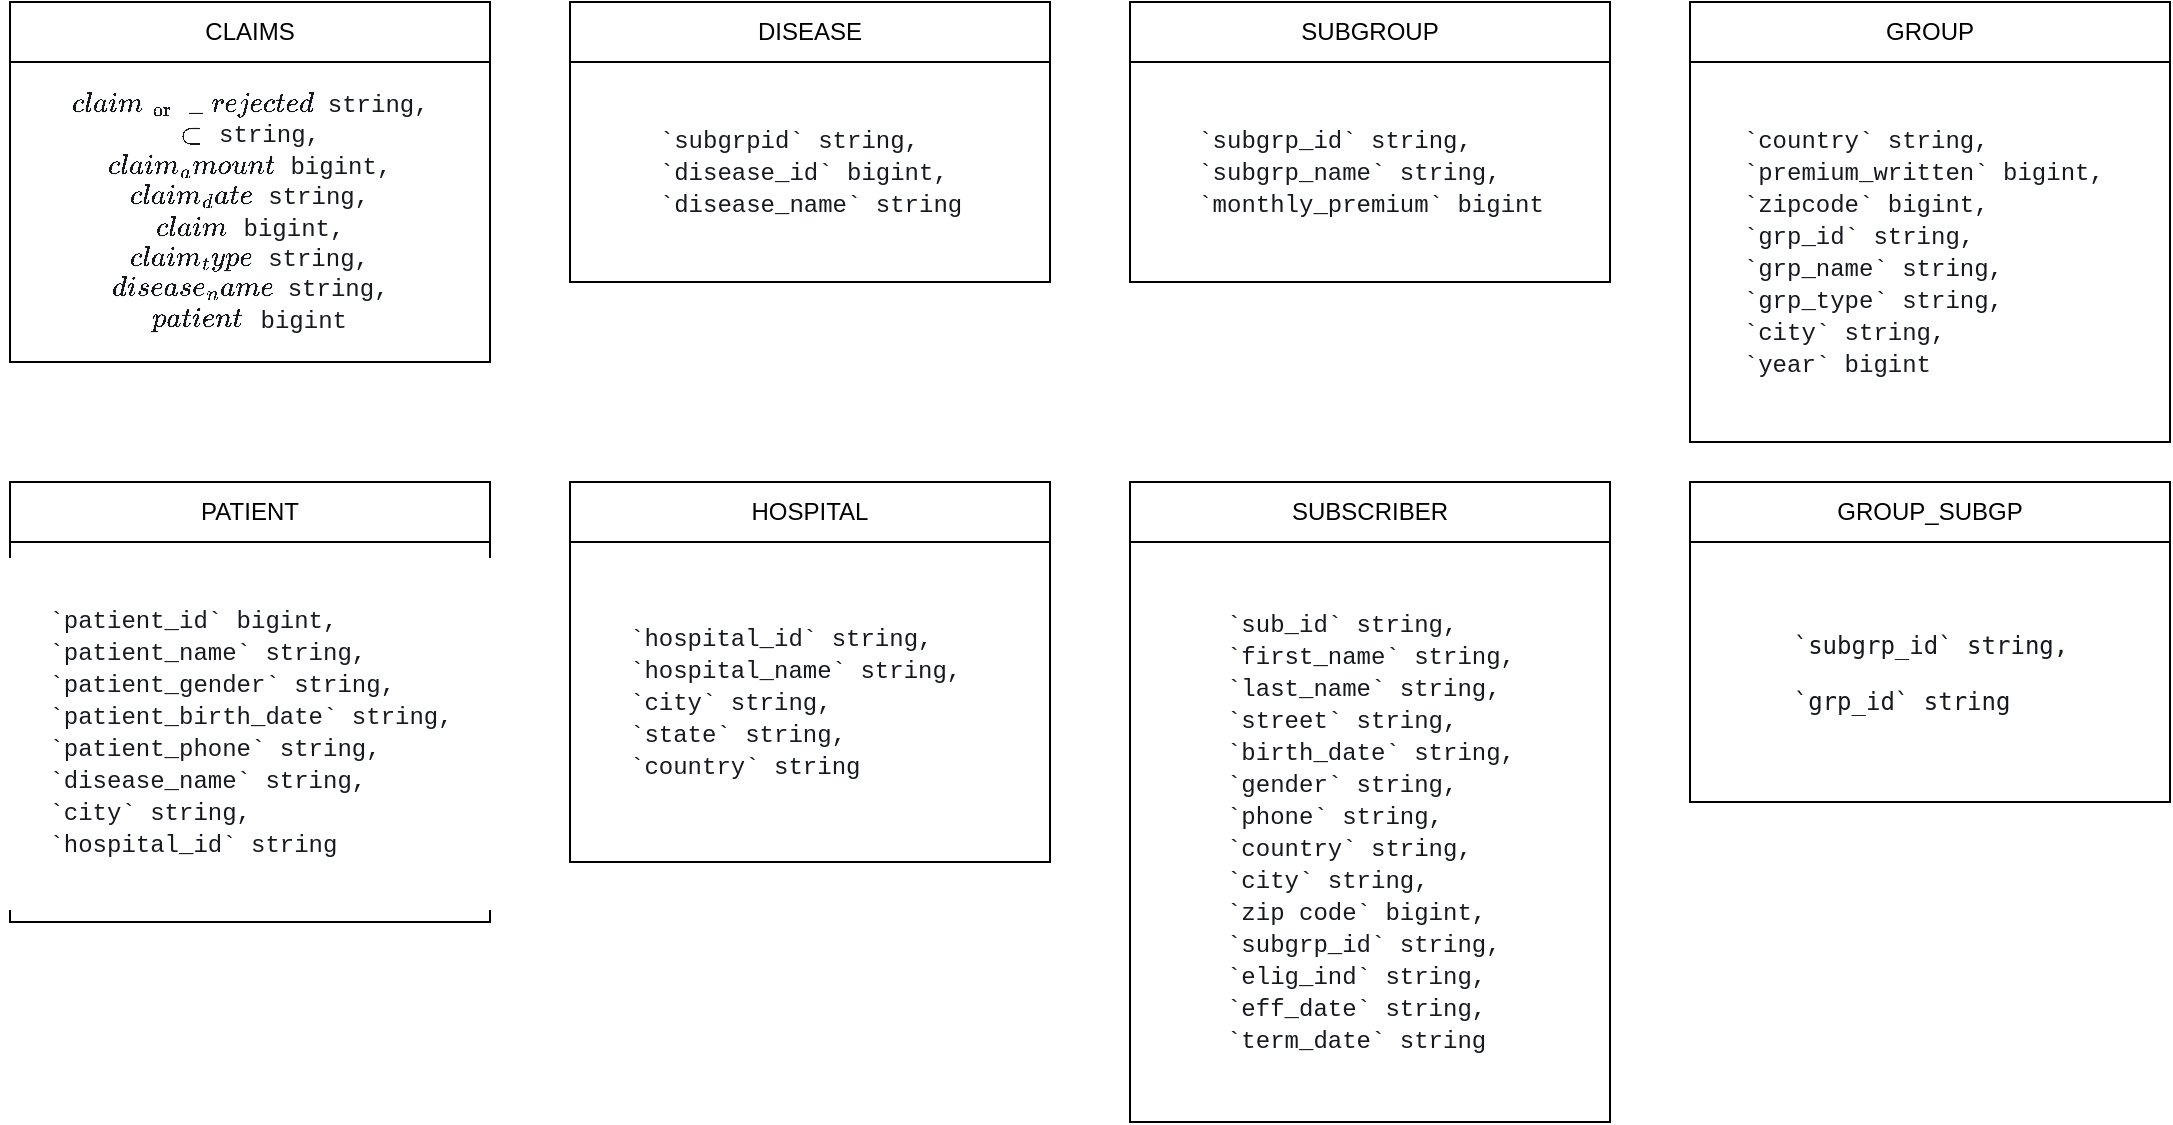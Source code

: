 <mxfile version="22.1.11" type="device">
  <diagram name="Page-1" id="7i1sOkpYrMC0JnQ72CmT">
    <mxGraphModel dx="1290" dy="541" grid="1" gridSize="10" guides="1" tooltips="1" connect="1" arrows="1" fold="1" page="1" pageScale="1" pageWidth="850" pageHeight="1100" math="0" shadow="0">
      <root>
        <mxCell id="0" />
        <mxCell id="1" parent="0" />
        <mxCell id="WgfaldC59g7sh9OHWHwD-1" value="CLAIMS" style="swimlane;fontStyle=0;childLayout=stackLayout;horizontal=1;startSize=30;horizontalStack=0;resizeParent=1;resizeParentMax=0;resizeLast=0;collapsible=1;marginBottom=0;whiteSpace=wrap;html=1;" vertex="1" parent="1">
          <mxGeometry x="40" y="40" width="240" height="180" as="geometry" />
        </mxCell>
        <mxCell id="WgfaldC59g7sh9OHWHwD-12" value="&lt;span style=&quot;color: rgb(22, 25, 31); font-family: Monaco, Menlo, Consolas, &amp;quot;Courier Prime&amp;quot;, Courier, &amp;quot;Courier New&amp;quot;, monospace; font-size: 12px; font-style: normal; font-variant-ligatures: normal; font-variant-caps: normal; font-weight: 400; letter-spacing: normal; orphans: 2; text-align: left; text-indent: 0px; text-transform: none; widows: 2; word-spacing: 0px; -webkit-text-stroke-width: 0px; background-color: rgb(255, 255, 255); text-decoration-thickness: initial; text-decoration-style: initial; text-decoration-color: initial; float: none; display: inline !important;&quot;&gt;`claim_or_rejected` string, &lt;/span&gt;&lt;br style=&quot;border-color: var(--border-color); color: rgb(22, 25, 31); font-family: Monaco, Menlo, Consolas, &amp;quot;Courier Prime&amp;quot;, Courier, &amp;quot;Courier New&amp;quot;, monospace; font-size: 12px; font-style: normal; font-variant-ligatures: normal; font-variant-caps: normal; font-weight: 400; letter-spacing: normal; orphans: 2; text-align: left; text-indent: 0px; text-transform: none; widows: 2; word-spacing: 0px; -webkit-text-stroke-width: 0px; text-decoration-thickness: initial; text-decoration-style: initial; text-decoration-color: initial;&quot;&gt;&lt;span style=&quot;color: rgb(22, 25, 31); font-family: Monaco, Menlo, Consolas, &amp;quot;Courier Prime&amp;quot;, Courier, &amp;quot;Courier New&amp;quot;, monospace; font-size: 12px; font-style: normal; font-variant-ligatures: normal; font-variant-caps: normal; font-weight: 400; letter-spacing: normal; orphans: 2; text-align: left; text-indent: 0px; text-transform: none; widows: 2; word-spacing: 0px; -webkit-text-stroke-width: 0px; background-color: rgb(255, 255, 255); text-decoration-thickness: initial; text-decoration-style: initial; text-decoration-color: initial; float: none; display: inline !important;&quot;&gt;  `sub_id` string, &lt;/span&gt;&lt;br style=&quot;border-color: var(--border-color); color: rgb(22, 25, 31); font-family: Monaco, Menlo, Consolas, &amp;quot;Courier Prime&amp;quot;, Courier, &amp;quot;Courier New&amp;quot;, monospace; font-size: 12px; font-style: normal; font-variant-ligatures: normal; font-variant-caps: normal; font-weight: 400; letter-spacing: normal; orphans: 2; text-align: left; text-indent: 0px; text-transform: none; widows: 2; word-spacing: 0px; -webkit-text-stroke-width: 0px; text-decoration-thickness: initial; text-decoration-style: initial; text-decoration-color: initial;&quot;&gt;&lt;span style=&quot;color: rgb(22, 25, 31); font-family: Monaco, Menlo, Consolas, &amp;quot;Courier Prime&amp;quot;, Courier, &amp;quot;Courier New&amp;quot;, monospace; font-size: 12px; font-style: normal; font-variant-ligatures: normal; font-variant-caps: normal; font-weight: 400; letter-spacing: normal; orphans: 2; text-align: left; text-indent: 0px; text-transform: none; widows: 2; word-spacing: 0px; -webkit-text-stroke-width: 0px; background-color: rgb(255, 255, 255); text-decoration-thickness: initial; text-decoration-style: initial; text-decoration-color: initial; float: none; display: inline !important;&quot;&gt;  `claim_amount` bigint, &lt;/span&gt;&lt;br style=&quot;border-color: var(--border-color); color: rgb(22, 25, 31); font-family: Monaco, Menlo, Consolas, &amp;quot;Courier Prime&amp;quot;, Courier, &amp;quot;Courier New&amp;quot;, monospace; font-size: 12px; font-style: normal; font-variant-ligatures: normal; font-variant-caps: normal; font-weight: 400; letter-spacing: normal; orphans: 2; text-align: left; text-indent: 0px; text-transform: none; widows: 2; word-spacing: 0px; -webkit-text-stroke-width: 0px; text-decoration-thickness: initial; text-decoration-style: initial; text-decoration-color: initial;&quot;&gt;&lt;span style=&quot;color: rgb(22, 25, 31); font-family: Monaco, Menlo, Consolas, &amp;quot;Courier Prime&amp;quot;, Courier, &amp;quot;Courier New&amp;quot;, monospace; font-size: 12px; font-style: normal; font-variant-ligatures: normal; font-variant-caps: normal; font-weight: 400; letter-spacing: normal; orphans: 2; text-align: left; text-indent: 0px; text-transform: none; widows: 2; word-spacing: 0px; -webkit-text-stroke-width: 0px; background-color: rgb(255, 255, 255); text-decoration-thickness: initial; text-decoration-style: initial; text-decoration-color: initial; float: none; display: inline !important;&quot;&gt;  `claim_date` string, &lt;/span&gt;&lt;br style=&quot;border-color: var(--border-color); color: rgb(22, 25, 31); font-family: Monaco, Menlo, Consolas, &amp;quot;Courier Prime&amp;quot;, Courier, &amp;quot;Courier New&amp;quot;, monospace; font-size: 12px; font-style: normal; font-variant-ligatures: normal; font-variant-caps: normal; font-weight: 400; letter-spacing: normal; orphans: 2; text-align: left; text-indent: 0px; text-transform: none; widows: 2; word-spacing: 0px; -webkit-text-stroke-width: 0px; text-decoration-thickness: initial; text-decoration-style: initial; text-decoration-color: initial;&quot;&gt;&lt;span style=&quot;color: rgb(22, 25, 31); font-family: Monaco, Menlo, Consolas, &amp;quot;Courier Prime&amp;quot;, Courier, &amp;quot;Courier New&amp;quot;, monospace; font-size: 12px; font-style: normal; font-variant-ligatures: normal; font-variant-caps: normal; font-weight: 400; letter-spacing: normal; orphans: 2; text-align: left; text-indent: 0px; text-transform: none; widows: 2; word-spacing: 0px; -webkit-text-stroke-width: 0px; background-color: rgb(255, 255, 255); text-decoration-thickness: initial; text-decoration-style: initial; text-decoration-color: initial; float: none; display: inline !important;&quot;&gt;  `claim_id` bigint, &lt;/span&gt;&lt;br style=&quot;border-color: var(--border-color); color: rgb(22, 25, 31); font-family: Monaco, Menlo, Consolas, &amp;quot;Courier Prime&amp;quot;, Courier, &amp;quot;Courier New&amp;quot;, monospace; font-size: 12px; font-style: normal; font-variant-ligatures: normal; font-variant-caps: normal; font-weight: 400; letter-spacing: normal; orphans: 2; text-align: left; text-indent: 0px; text-transform: none; widows: 2; word-spacing: 0px; -webkit-text-stroke-width: 0px; text-decoration-thickness: initial; text-decoration-style: initial; text-decoration-color: initial;&quot;&gt;&lt;span style=&quot;color: rgb(22, 25, 31); font-family: Monaco, Menlo, Consolas, &amp;quot;Courier Prime&amp;quot;, Courier, &amp;quot;Courier New&amp;quot;, monospace; font-size: 12px; font-style: normal; font-variant-ligatures: normal; font-variant-caps: normal; font-weight: 400; letter-spacing: normal; orphans: 2; text-align: left; text-indent: 0px; text-transform: none; widows: 2; word-spacing: 0px; -webkit-text-stroke-width: 0px; background-color: rgb(255, 255, 255); text-decoration-thickness: initial; text-decoration-style: initial; text-decoration-color: initial; float: none; display: inline !important;&quot;&gt;  `claim_type` string, &lt;/span&gt;&lt;br style=&quot;border-color: var(--border-color); color: rgb(22, 25, 31); font-family: Monaco, Menlo, Consolas, &amp;quot;Courier Prime&amp;quot;, Courier, &amp;quot;Courier New&amp;quot;, monospace; font-size: 12px; font-style: normal; font-variant-ligatures: normal; font-variant-caps: normal; font-weight: 400; letter-spacing: normal; orphans: 2; text-align: left; text-indent: 0px; text-transform: none; widows: 2; word-spacing: 0px; -webkit-text-stroke-width: 0px; text-decoration-thickness: initial; text-decoration-style: initial; text-decoration-color: initial;&quot;&gt;&lt;span style=&quot;color: rgb(22, 25, 31); font-family: Monaco, Menlo, Consolas, &amp;quot;Courier Prime&amp;quot;, Courier, &amp;quot;Courier New&amp;quot;, monospace; font-size: 12px; font-style: normal; font-variant-ligatures: normal; font-variant-caps: normal; font-weight: 400; letter-spacing: normal; orphans: 2; text-align: left; text-indent: 0px; text-transform: none; widows: 2; word-spacing: 0px; -webkit-text-stroke-width: 0px; background-color: rgb(255, 255, 255); text-decoration-thickness: initial; text-decoration-style: initial; text-decoration-color: initial; float: none; display: inline !important;&quot;&gt;  `disease_name` string, &lt;/span&gt;&lt;br style=&quot;border-color: var(--border-color); color: rgb(22, 25, 31); font-family: Monaco, Menlo, Consolas, &amp;quot;Courier Prime&amp;quot;, Courier, &amp;quot;Courier New&amp;quot;, monospace; font-size: 12px; font-style: normal; font-variant-ligatures: normal; font-variant-caps: normal; font-weight: 400; letter-spacing: normal; orphans: 2; text-align: left; text-indent: 0px; text-transform: none; widows: 2; word-spacing: 0px; -webkit-text-stroke-width: 0px; text-decoration-thickness: initial; text-decoration-style: initial; text-decoration-color: initial;&quot;&gt;&lt;span style=&quot;color: rgb(22, 25, 31); font-family: Monaco, Menlo, Consolas, &amp;quot;Courier Prime&amp;quot;, Courier, &amp;quot;Courier New&amp;quot;, monospace; font-size: 12px; font-style: normal; font-variant-ligatures: normal; font-variant-caps: normal; font-weight: 400; letter-spacing: normal; orphans: 2; text-align: left; text-indent: 0px; text-transform: none; widows: 2; word-spacing: 0px; -webkit-text-stroke-width: 0px; background-color: rgb(255, 255, 255); text-decoration-thickness: initial; text-decoration-style: initial; text-decoration-color: initial; float: none; display: inline !important;&quot;&gt;  `patient_id` bigint&lt;/span&gt;" style="text;html=1;strokeColor=none;fillColor=none;align=center;verticalAlign=middle;whiteSpace=wrap;rounded=0;" vertex="1" parent="WgfaldC59g7sh9OHWHwD-1">
          <mxGeometry y="30" width="240" height="150" as="geometry" />
        </mxCell>
        <mxCell id="WgfaldC59g7sh9OHWHwD-6" value="DISEASE" style="swimlane;fontStyle=0;childLayout=stackLayout;horizontal=1;startSize=30;horizontalStack=0;resizeParent=1;resizeParentMax=0;resizeLast=0;collapsible=1;marginBottom=0;whiteSpace=wrap;html=1;" vertex="1" parent="1">
          <mxGeometry x="320" y="40" width="240" height="140" as="geometry" />
        </mxCell>
        <mxCell id="WgfaldC59g7sh9OHWHwD-24" value="&lt;pre style=&quot;font-family: var(--font-family-monospace-yt4nwf, Monaco, Menlo, Consolas, &amp;quot;Courier Prime&amp;quot;, Courier, &amp;quot;Courier New&amp;quot;, monospace); font-size: var(--font-size-body-s-533prh, 12px); background: rgb(255, 255, 255); margin-top: 0px; margin-bottom: 0px; overflow: auto; padding: var(--space-scaled-xl-rljqft, 24px) var(--space-xl-5fdwzu, 24px); -webkit-font-smoothing: auto; line-height: var(--line-height-body-s-n0pazd, 16px); color: rgb(22, 25, 31); text-align: left;&quot; class=&quot;awsui_root_18wu0_lw6ey_93 awsui_box_18wu0_lw6ey_207 awsui_pre-variant_18wu0_lw6ey_207 awsui_p-xl_18wu0_lw6ey_679 awsui_color-default_18wu0_lw6ey_207 awsui_font-size-body-s_18wu0_lw6ey_351 awsui_font-weight-default_18wu0_lw6ey_263&quot; data-testid=&quot;query-results-text&quot;&gt;`subgrpid` string, &lt;br/&gt;`disease_id` bigint, &lt;br/&gt;`disease_name` string&lt;/pre&gt;" style="text;html=1;align=center;verticalAlign=middle;resizable=0;points=[];autosize=1;strokeColor=none;fillColor=none;" vertex="1" parent="WgfaldC59g7sh9OHWHwD-6">
          <mxGeometry y="30" width="240" height="110" as="geometry" />
        </mxCell>
        <mxCell id="WgfaldC59g7sh9OHWHwD-13" value="GROUP" style="swimlane;fontStyle=0;childLayout=stackLayout;horizontal=1;startSize=30;horizontalStack=0;resizeParent=1;resizeParentMax=0;resizeLast=0;collapsible=1;marginBottom=0;whiteSpace=wrap;html=1;" vertex="1" parent="1">
          <mxGeometry x="880" y="40" width="240" height="220" as="geometry" />
        </mxCell>
        <mxCell id="WgfaldC59g7sh9OHWHwD-23" value="&lt;pre style=&quot;font-family: var(--font-family-monospace-yt4nwf, Monaco, Menlo, Consolas, &amp;quot;Courier Prime&amp;quot;, Courier, &amp;quot;Courier New&amp;quot;, monospace); font-size: var(--font-size-body-s-533prh, 12px); background: rgb(255, 255, 255); margin-top: 0px; margin-bottom: 0px; overflow: auto; padding: var(--space-scaled-xl-rljqft, 24px) var(--space-xl-5fdwzu, 24px); -webkit-font-smoothing: auto; line-height: var(--line-height-body-s-n0pazd, 16px); color: rgb(22, 25, 31); text-align: left;&quot; class=&quot;awsui_root_18wu0_lw6ey_93 awsui_box_18wu0_lw6ey_207 awsui_pre-variant_18wu0_lw6ey_207 awsui_p-xl_18wu0_lw6ey_679 awsui_color-default_18wu0_lw6ey_207 awsui_font-size-body-s_18wu0_lw6ey_351 awsui_font-weight-default_18wu0_lw6ey_263&quot; data-testid=&quot;query-results-text&quot;&gt;`country` string, &lt;br/&gt;`premium_written` bigint, &lt;br/&gt;`zipcode` bigint, &lt;br/&gt;`grp_id` string, &lt;br/&gt;`grp_name` string, &lt;br/&gt;`grp_type` string, &lt;br/&gt;`city` string, &lt;br/&gt;`year` bigint&lt;/pre&gt;" style="text;html=1;align=center;verticalAlign=middle;resizable=0;points=[];autosize=1;strokeColor=none;fillColor=none;" vertex="1" parent="WgfaldC59g7sh9OHWHwD-13">
          <mxGeometry y="30" width="240" height="190" as="geometry" />
        </mxCell>
        <mxCell id="WgfaldC59g7sh9OHWHwD-25" value="PATIENT" style="swimlane;fontStyle=0;childLayout=stackLayout;horizontal=1;startSize=30;horizontalStack=0;resizeParent=1;resizeParentMax=0;resizeLast=0;collapsible=1;marginBottom=0;whiteSpace=wrap;html=1;" vertex="1" parent="1">
          <mxGeometry x="40" y="280" width="240" height="220" as="geometry" />
        </mxCell>
        <mxCell id="WgfaldC59g7sh9OHWHwD-29" value="&lt;pre style=&quot;font-family: var(--font-family-monospace-yt4nwf, Monaco, Menlo, Consolas, &amp;quot;Courier Prime&amp;quot;, Courier, &amp;quot;Courier New&amp;quot;, monospace); font-size: var(--font-size-body-s-533prh, 12px); background: rgb(255, 255, 255); margin-top: 0px; margin-bottom: 0px; overflow: auto; padding: var(--space-scaled-xl-rljqft, 24px) var(--space-xl-5fdwzu, 24px); -webkit-font-smoothing: auto; line-height: var(--line-height-body-s-n0pazd, 16px); color: rgb(22, 25, 31); text-align: left;&quot; class=&quot;awsui_root_18wu0_lw6ey_93 awsui_box_18wu0_lw6ey_207 awsui_pre-variant_18wu0_lw6ey_207 awsui_p-xl_18wu0_lw6ey_679 awsui_color-default_18wu0_lw6ey_207 awsui_font-size-body-s_18wu0_lw6ey_351 awsui_font-weight-default_18wu0_lw6ey_263&quot; data-testid=&quot;query-results-text&quot;&gt;`patient_id` bigint,&lt;br&gt;`patient_name` string,&lt;br&gt;`patient_gender` string,&lt;br&gt;`patient_birth_date` string,&lt;br&gt;`patient_phone` string,&lt;br&gt;`disease_name` string,&lt;br&gt;`city` string,&lt;br&gt;`hospital_id` string&lt;/pre&gt;" style="text;html=1;align=center;verticalAlign=middle;resizable=0;points=[];autosize=1;strokeColor=none;fillColor=none;" vertex="1" parent="WgfaldC59g7sh9OHWHwD-25">
          <mxGeometry y="30" width="240" height="190" as="geometry" />
        </mxCell>
        <mxCell id="WgfaldC59g7sh9OHWHwD-30" value="SUBGROUP" style="swimlane;fontStyle=0;childLayout=stackLayout;horizontal=1;startSize=30;horizontalStack=0;resizeParent=1;resizeParentMax=0;resizeLast=0;collapsible=1;marginBottom=0;whiteSpace=wrap;html=1;" vertex="1" parent="1">
          <mxGeometry x="600" y="40" width="240" height="140" as="geometry" />
        </mxCell>
        <mxCell id="WgfaldC59g7sh9OHWHwD-34" value="&lt;pre style=&quot;font-family: var(--font-family-monospace-yt4nwf, Monaco, Menlo, Consolas, &amp;quot;Courier Prime&amp;quot;, Courier, &amp;quot;Courier New&amp;quot;, monospace); font-size: var(--font-size-body-s-533prh, 12px); background: rgb(255, 255, 255); margin-top: 0px; margin-bottom: 0px; overflow: auto; padding: var(--space-scaled-xl-rljqft, 24px) var(--space-xl-5fdwzu, 24px); -webkit-font-smoothing: auto; line-height: var(--line-height-body-s-n0pazd, 16px); color: rgb(22, 25, 31); text-align: left;&quot; class=&quot;awsui_root_18wu0_lw6ey_93 awsui_box_18wu0_lw6ey_207 awsui_pre-variant_18wu0_lw6ey_207 awsui_p-xl_18wu0_lw6ey_679 awsui_color-default_18wu0_lw6ey_207 awsui_font-size-body-s_18wu0_lw6ey_351 awsui_font-weight-default_18wu0_lw6ey_263&quot; data-testid=&quot;query-results-text&quot;&gt;`subgrp_id` string,&lt;br/&gt;`subgrp_name` string,&lt;br/&gt;`monthly_premium` bigint&lt;/pre&gt;" style="text;html=1;align=center;verticalAlign=middle;resizable=0;points=[];autosize=1;strokeColor=none;fillColor=none;" vertex="1" parent="WgfaldC59g7sh9OHWHwD-30">
          <mxGeometry y="30" width="240" height="110" as="geometry" />
        </mxCell>
        <mxCell id="WgfaldC59g7sh9OHWHwD-35" value="SUBSCRIBER" style="swimlane;fontStyle=0;childLayout=stackLayout;horizontal=1;startSize=30;horizontalStack=0;resizeParent=1;resizeParentMax=0;resizeLast=0;collapsible=1;marginBottom=0;whiteSpace=wrap;html=1;" vertex="1" parent="1">
          <mxGeometry x="600" y="280" width="240" height="320" as="geometry" />
        </mxCell>
        <mxCell id="WgfaldC59g7sh9OHWHwD-39" value="&lt;pre style=&quot;font-family: var(--font-family-monospace-yt4nwf, Monaco, Menlo, Consolas, &amp;quot;Courier Prime&amp;quot;, Courier, &amp;quot;Courier New&amp;quot;, monospace); font-size: var(--font-size-body-s-533prh, 12px); background: rgb(255, 255, 255); margin-top: 0px; margin-bottom: 0px; overflow: auto; padding: var(--space-scaled-xl-rljqft, 24px) var(--space-xl-5fdwzu, 24px); -webkit-font-smoothing: auto; line-height: var(--line-height-body-s-n0pazd, 16px); color: rgb(22, 25, 31); text-align: left;&quot; class=&quot;awsui_root_18wu0_lw6ey_93 awsui_box_18wu0_lw6ey_207 awsui_pre-variant_18wu0_lw6ey_207 awsui_p-xl_18wu0_lw6ey_679 awsui_color-default_18wu0_lw6ey_207 awsui_font-size-body-s_18wu0_lw6ey_351 awsui_font-weight-default_18wu0_lw6ey_263&quot; data-testid=&quot;query-results-text&quot;&gt;`sub_id` string,&lt;br&gt;`first_name` string,&lt;br&gt;`last_name` string,&lt;br&gt;`street` string,&lt;br&gt;`birth_date` string,&lt;br&gt;`gender` string,&lt;br&gt;`phone` string,&lt;br&gt;`country` string,&lt;br&gt;`city` string,&lt;br&gt;`zip code` bigint,&lt;br&gt;`subgrp_id` string,&lt;br&gt;`elig_ind` string,&lt;br&gt;`eff_date` string,&lt;br&gt;`term_date` string&lt;/pre&gt;" style="text;html=1;align=center;verticalAlign=middle;resizable=0;points=[];autosize=1;strokeColor=none;fillColor=none;" vertex="1" parent="WgfaldC59g7sh9OHWHwD-35">
          <mxGeometry y="30" width="240" height="290" as="geometry" />
        </mxCell>
        <mxCell id="WgfaldC59g7sh9OHWHwD-40" value="HOSPITAL" style="swimlane;fontStyle=0;childLayout=stackLayout;horizontal=1;startSize=30;horizontalStack=0;resizeParent=1;resizeParentMax=0;resizeLast=0;collapsible=1;marginBottom=0;whiteSpace=wrap;html=1;" vertex="1" parent="1">
          <mxGeometry x="320" y="280" width="240" height="190" as="geometry" />
        </mxCell>
        <mxCell id="WgfaldC59g7sh9OHWHwD-42" value="&lt;pre style=&quot;border-color: var(--border-color); color: rgb(22, 25, 31); font-size: var(--font-size-body-s-533prh, 12px); font-family: var(--font-family-monospace-yt4nwf, Monaco, Menlo, Consolas, &amp;quot;Courier Prime&amp;quot;, Courier, &amp;quot;Courier New&amp;quot;, monospace); background-image: initial; background-position: initial; background-size: initial; background-repeat: initial; background-attachment: initial; background-origin: initial; background-clip: initial; margin-top: 0px; margin-bottom: 0px; overflow: auto; padding: var(--space-scaled-xl-rljqft, 24px) var(--space-xl-5fdwzu, 24px); -webkit-font-smoothing: auto; line-height: var(--line-height-body-s-n0pazd, 16px);&quot; class=&quot;awsui_root_18wu0_lw6ey_93 awsui_box_18wu0_lw6ey_207 awsui_pre-variant_18wu0_lw6ey_207 awsui_p-xl_18wu0_lw6ey_679 awsui_color-default_18wu0_lw6ey_207 awsui_font-size-body-s_18wu0_lw6ey_351 awsui_font-weight-default_18wu0_lw6ey_263&quot; data-testid=&quot;query-results-text&quot;&gt;`hospital_id` string, &lt;br style=&quot;border-color: var(--border-color);&quot;&gt;`hospital_name` string, &lt;br style=&quot;border-color: var(--border-color);&quot;&gt;`city` string, &lt;br style=&quot;border-color: var(--border-color);&quot;&gt;`state` string, &lt;br style=&quot;border-color: var(--border-color);&quot;&gt;`country` string&lt;/pre&gt;" style="text;strokeColor=none;fillColor=none;align=left;verticalAlign=middle;spacingLeft=4;spacingRight=4;overflow=hidden;points=[[0,0.5],[1,0.5]];portConstraint=eastwest;rotatable=0;whiteSpace=wrap;html=1;" vertex="1" parent="WgfaldC59g7sh9OHWHwD-40">
          <mxGeometry y="30" width="240" height="160" as="geometry" />
        </mxCell>
        <mxCell id="WgfaldC59g7sh9OHWHwD-44" value="GROUP_SUBGP" style="swimlane;fontStyle=0;childLayout=stackLayout;horizontal=1;startSize=30;horizontalStack=0;resizeParent=1;resizeParentMax=0;resizeLast=0;collapsible=1;marginBottom=0;whiteSpace=wrap;html=1;" vertex="1" parent="1">
          <mxGeometry x="880" y="280" width="240" height="160" as="geometry" />
        </mxCell>
        <mxCell id="WgfaldC59g7sh9OHWHwD-48" value="&lt;pre style=&quot;border-color: var(--border-color); font-size: var(--font-size-body-s-533prh, 12px); font-family: var(--font-family-monospace-yt4nwf, Monaco, Menlo, Consolas, &amp;quot;Courier Prime&amp;quot;, Courier, &amp;quot;Courier New&amp;quot;, monospace); background: rgb(255, 255, 255); margin-top: 0px; margin-bottom: 0px; overflow: auto; padding: var(--space-scaled-xl-rljqft, 24px) var(--space-xl-5fdwzu, 24px); -webkit-font-smoothing: auto; line-height: var(--line-height-body-s-n0pazd, 16px); color: rgb(22, 25, 31); text-align: left;&quot; class=&quot;awsui_root_18wu0_lw6ey_93 awsui_box_18wu0_lw6ey_207 awsui_pre-variant_18wu0_lw6ey_207 awsui_p-xl_18wu0_lw6ey_679 awsui_color-default_18wu0_lw6ey_207 awsui_font-size-body-s_18wu0_lw6ey_351 awsui_font-weight-default_18wu0_lw6ey_263&quot; data-testid=&quot;query-results-text&quot;&gt;&lt;pre style=&quot;background-image: initial; background-position: initial; background-size: initial; background-repeat: initial; background-attachment: initial; background-origin: initial; background-clip: initial;&quot;&gt;`subgrp_id` string,&lt;/pre&gt;&lt;pre style=&quot;background-image: initial; background-position: initial; background-size: initial; background-repeat: initial; background-attachment: initial; background-origin: initial; background-clip: initial;&quot;&gt;`grp_id` string&lt;/pre&gt;&lt;/pre&gt;" style="text;html=1;align=center;verticalAlign=middle;resizable=0;points=[];autosize=1;strokeColor=none;fillColor=none;" vertex="1" parent="WgfaldC59g7sh9OHWHwD-44">
          <mxGeometry y="30" width="240" height="130" as="geometry" />
        </mxCell>
      </root>
    </mxGraphModel>
  </diagram>
</mxfile>
